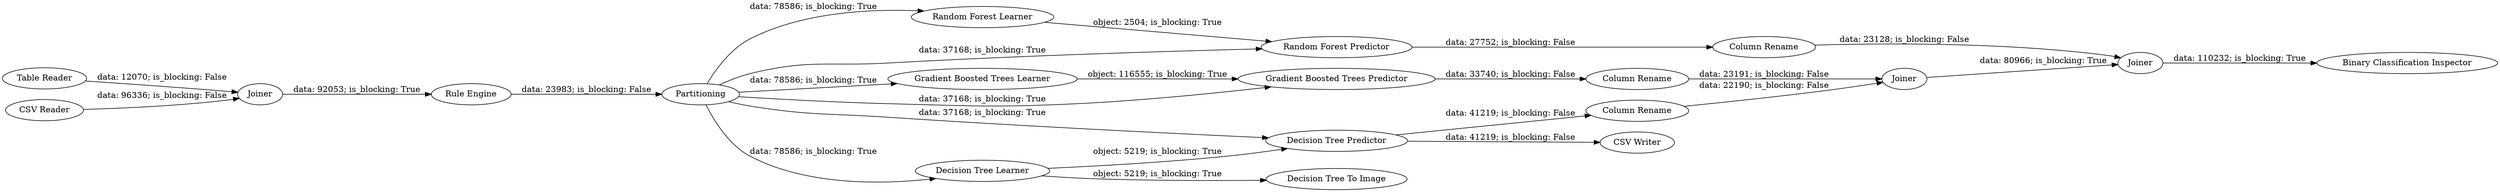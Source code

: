 digraph {
	"-2373272309915195838_11" [label="Decision Tree Predictor"]
	"-2373272309915195838_30" [label="Random Forest Learner"]
	"-2373272309915195838_27" [label="Gradient Boosted Trees Learner"]
	"-2373272309915195838_33" [label=Joiner]
	"-2373272309915195838_23" [label="Column Rename"]
	"-2373272309915195838_9" [label="Rule Engine"]
	"-2373272309915195838_25" [label="Column Rename"]
	"-2373272309915195838_32" [label="Column Rename"]
	"-2373272309915195838_1" [label="Table Reader"]
	"-2373272309915195838_34" [label="Decision Tree To Image"]
	"-2373272309915195838_28" [label="Gradient Boosted Trees Predictor"]
	"-2373272309915195838_2" [label="CSV Reader"]
	"-2373272309915195838_5" [label=Joiner]
	"-2373272309915195838_20" [label=Partitioning]
	"-2373272309915195838_22" [label=Joiner]
	"-2373272309915195838_10" [label="Decision Tree Learner"]
	"-2373272309915195838_35" [label="CSV Writer"]
	"-2373272309915195838_31" [label="Random Forest Predictor"]
	"-2373272309915195838_21" [label="Binary Classification Inspector"]
	"-2373272309915195838_10" -> "-2373272309915195838_11" [label="object: 5219; is_blocking: True"]
	"-2373272309915195838_25" -> "-2373272309915195838_22" [label="data: 22190; is_blocking: False"]
	"-2373272309915195838_20" -> "-2373272309915195838_27" [label="data: 78586; is_blocking: True"]
	"-2373272309915195838_20" -> "-2373272309915195838_11" [label="data: 37168; is_blocking: True"]
	"-2373272309915195838_27" -> "-2373272309915195838_28" [label="object: 116555; is_blocking: True"]
	"-2373272309915195838_33" -> "-2373272309915195838_21" [label="data: 110232; is_blocking: True"]
	"-2373272309915195838_11" -> "-2373272309915195838_35" [label="data: 41219; is_blocking: False"]
	"-2373272309915195838_23" -> "-2373272309915195838_22" [label="data: 23191; is_blocking: False"]
	"-2373272309915195838_2" -> "-2373272309915195838_5" [label="data: 96336; is_blocking: False"]
	"-2373272309915195838_20" -> "-2373272309915195838_28" [label="data: 37168; is_blocking: True"]
	"-2373272309915195838_22" -> "-2373272309915195838_33" [label="data: 80966; is_blocking: True"]
	"-2373272309915195838_9" -> "-2373272309915195838_20" [label="data: 23983; is_blocking: False"]
	"-2373272309915195838_30" -> "-2373272309915195838_31" [label="object: 2504; is_blocking: True"]
	"-2373272309915195838_5" -> "-2373272309915195838_9" [label="data: 92053; is_blocking: True"]
	"-2373272309915195838_20" -> "-2373272309915195838_31" [label="data: 37168; is_blocking: True"]
	"-2373272309915195838_32" -> "-2373272309915195838_33" [label="data: 23128; is_blocking: False"]
	"-2373272309915195838_11" -> "-2373272309915195838_25" [label="data: 41219; is_blocking: False"]
	"-2373272309915195838_31" -> "-2373272309915195838_32" [label="data: 27752; is_blocking: False"]
	"-2373272309915195838_28" -> "-2373272309915195838_23" [label="data: 33740; is_blocking: False"]
	"-2373272309915195838_10" -> "-2373272309915195838_34" [label="object: 5219; is_blocking: True"]
	"-2373272309915195838_20" -> "-2373272309915195838_30" [label="data: 78586; is_blocking: True"]
	"-2373272309915195838_1" -> "-2373272309915195838_5" [label="data: 12070; is_blocking: False"]
	"-2373272309915195838_20" -> "-2373272309915195838_10" [label="data: 78586; is_blocking: True"]
	rankdir=LR
}
